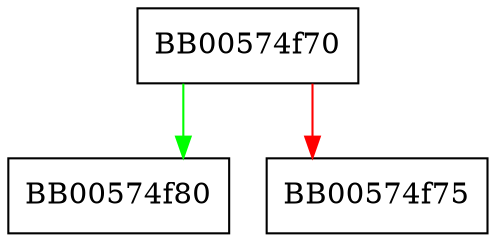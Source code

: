 digraph OSSL_CRMF_CERTTEMPLATE_get0_publicKey {
  node [shape="box"];
  graph [splines=ortho];
  BB00574f70 -> BB00574f80 [color="green"];
  BB00574f70 -> BB00574f75 [color="red"];
}